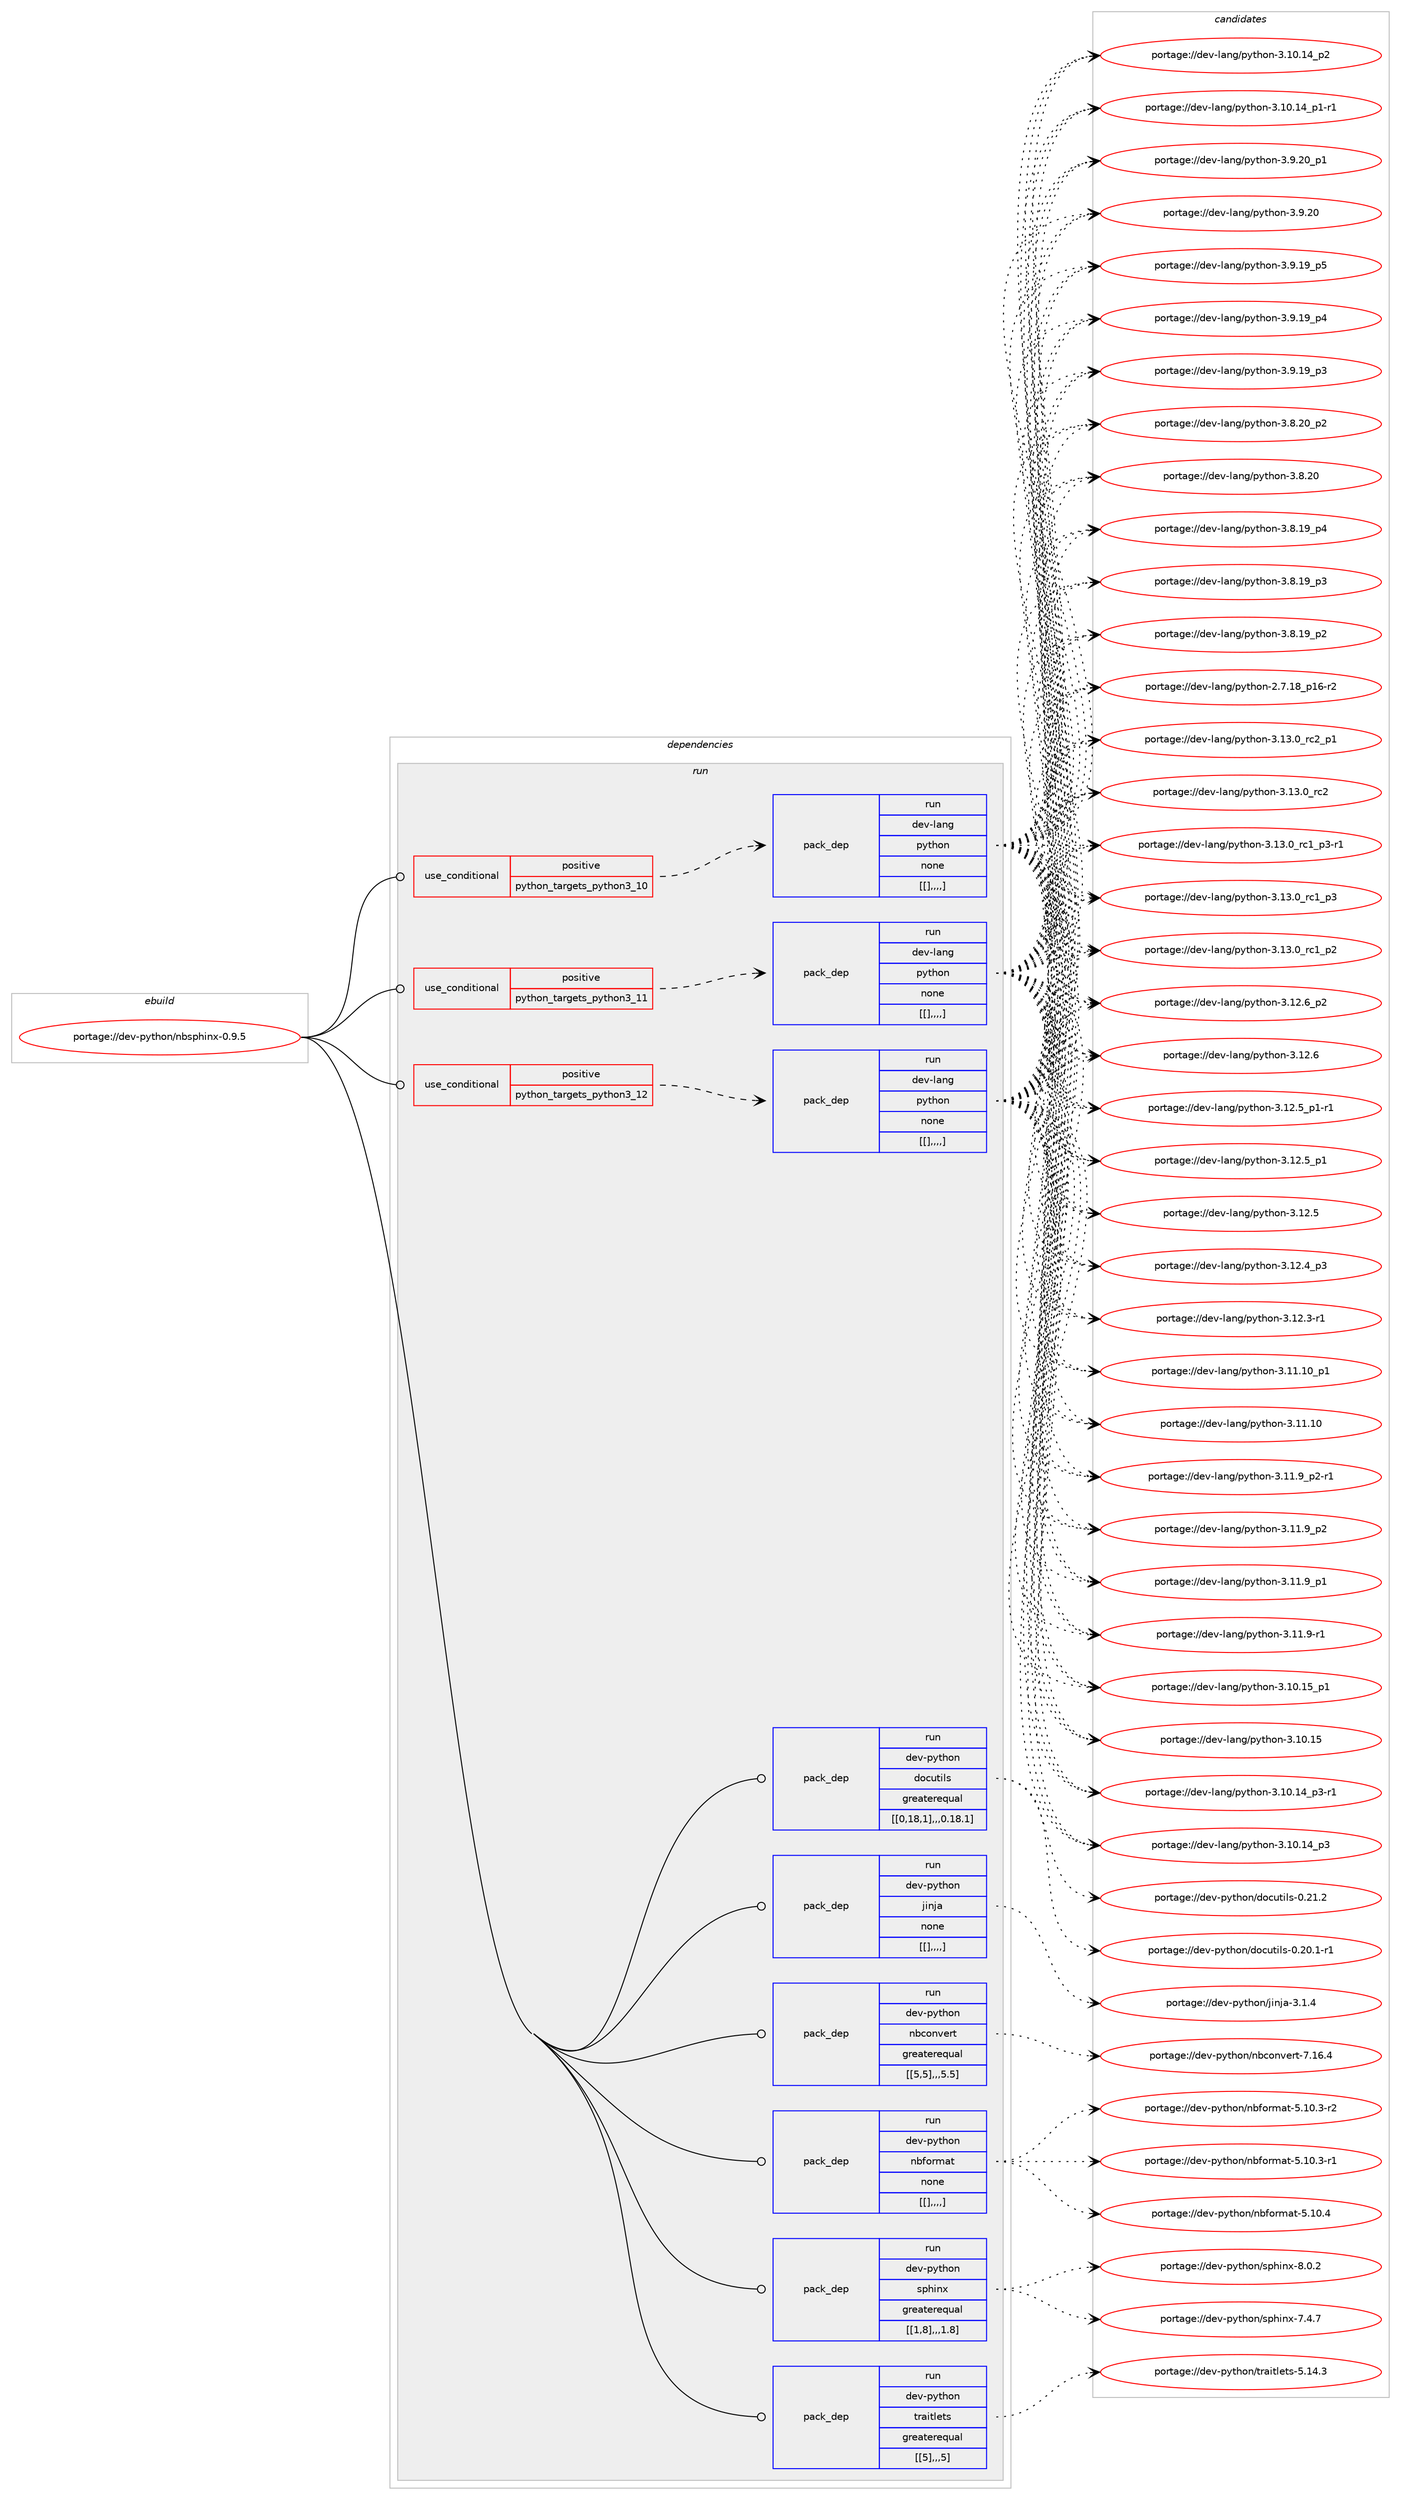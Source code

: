 digraph prolog {

# *************
# Graph options
# *************

newrank=true;
concentrate=true;
compound=true;
graph [rankdir=LR,fontname=Helvetica,fontsize=10,ranksep=1.5];#, ranksep=2.5, nodesep=0.2];
edge  [arrowhead=vee];
node  [fontname=Helvetica,fontsize=10];

# **********
# The ebuild
# **********

subgraph cluster_leftcol {
color=gray;
label=<<i>ebuild</i>>;
id [label="portage://dev-python/nbsphinx-0.9.5", color=red, width=4, href="../dev-python/nbsphinx-0.9.5.svg"];
}

# ****************
# The dependencies
# ****************

subgraph cluster_midcol {
color=gray;
label=<<i>dependencies</i>>;
subgraph cluster_compile {
fillcolor="#eeeeee";
style=filled;
label=<<i>compile</i>>;
}
subgraph cluster_compileandrun {
fillcolor="#eeeeee";
style=filled;
label=<<i>compile and run</i>>;
}
subgraph cluster_run {
fillcolor="#eeeeee";
style=filled;
label=<<i>run</i>>;
subgraph cond36446 {
dependency154390 [label=<<TABLE BORDER="0" CELLBORDER="1" CELLSPACING="0" CELLPADDING="4"><TR><TD ROWSPAN="3" CELLPADDING="10">use_conditional</TD></TR><TR><TD>positive</TD></TR><TR><TD>python_targets_python3_10</TD></TR></TABLE>>, shape=none, color=red];
subgraph pack116730 {
dependency154391 [label=<<TABLE BORDER="0" CELLBORDER="1" CELLSPACING="0" CELLPADDING="4" WIDTH="220"><TR><TD ROWSPAN="6" CELLPADDING="30">pack_dep</TD></TR><TR><TD WIDTH="110">run</TD></TR><TR><TD>dev-lang</TD></TR><TR><TD>python</TD></TR><TR><TD>none</TD></TR><TR><TD>[[],,,,]</TD></TR></TABLE>>, shape=none, color=blue];
}
dependency154390:e -> dependency154391:w [weight=20,style="dashed",arrowhead="vee"];
}
id:e -> dependency154390:w [weight=20,style="solid",arrowhead="odot"];
subgraph cond36447 {
dependency154392 [label=<<TABLE BORDER="0" CELLBORDER="1" CELLSPACING="0" CELLPADDING="4"><TR><TD ROWSPAN="3" CELLPADDING="10">use_conditional</TD></TR><TR><TD>positive</TD></TR><TR><TD>python_targets_python3_11</TD></TR></TABLE>>, shape=none, color=red];
subgraph pack116731 {
dependency154393 [label=<<TABLE BORDER="0" CELLBORDER="1" CELLSPACING="0" CELLPADDING="4" WIDTH="220"><TR><TD ROWSPAN="6" CELLPADDING="30">pack_dep</TD></TR><TR><TD WIDTH="110">run</TD></TR><TR><TD>dev-lang</TD></TR><TR><TD>python</TD></TR><TR><TD>none</TD></TR><TR><TD>[[],,,,]</TD></TR></TABLE>>, shape=none, color=blue];
}
dependency154392:e -> dependency154393:w [weight=20,style="dashed",arrowhead="vee"];
}
id:e -> dependency154392:w [weight=20,style="solid",arrowhead="odot"];
subgraph cond36448 {
dependency154394 [label=<<TABLE BORDER="0" CELLBORDER="1" CELLSPACING="0" CELLPADDING="4"><TR><TD ROWSPAN="3" CELLPADDING="10">use_conditional</TD></TR><TR><TD>positive</TD></TR><TR><TD>python_targets_python3_12</TD></TR></TABLE>>, shape=none, color=red];
subgraph pack116732 {
dependency154395 [label=<<TABLE BORDER="0" CELLBORDER="1" CELLSPACING="0" CELLPADDING="4" WIDTH="220"><TR><TD ROWSPAN="6" CELLPADDING="30">pack_dep</TD></TR><TR><TD WIDTH="110">run</TD></TR><TR><TD>dev-lang</TD></TR><TR><TD>python</TD></TR><TR><TD>none</TD></TR><TR><TD>[[],,,,]</TD></TR></TABLE>>, shape=none, color=blue];
}
dependency154394:e -> dependency154395:w [weight=20,style="dashed",arrowhead="vee"];
}
id:e -> dependency154394:w [weight=20,style="solid",arrowhead="odot"];
subgraph pack116733 {
dependency154396 [label=<<TABLE BORDER="0" CELLBORDER="1" CELLSPACING="0" CELLPADDING="4" WIDTH="220"><TR><TD ROWSPAN="6" CELLPADDING="30">pack_dep</TD></TR><TR><TD WIDTH="110">run</TD></TR><TR><TD>dev-python</TD></TR><TR><TD>docutils</TD></TR><TR><TD>greaterequal</TD></TR><TR><TD>[[0,18,1],,,0.18.1]</TD></TR></TABLE>>, shape=none, color=blue];
}
id:e -> dependency154396:w [weight=20,style="solid",arrowhead="odot"];
subgraph pack116734 {
dependency154397 [label=<<TABLE BORDER="0" CELLBORDER="1" CELLSPACING="0" CELLPADDING="4" WIDTH="220"><TR><TD ROWSPAN="6" CELLPADDING="30">pack_dep</TD></TR><TR><TD WIDTH="110">run</TD></TR><TR><TD>dev-python</TD></TR><TR><TD>jinja</TD></TR><TR><TD>none</TD></TR><TR><TD>[[],,,,]</TD></TR></TABLE>>, shape=none, color=blue];
}
id:e -> dependency154397:w [weight=20,style="solid",arrowhead="odot"];
subgraph pack116735 {
dependency154398 [label=<<TABLE BORDER="0" CELLBORDER="1" CELLSPACING="0" CELLPADDING="4" WIDTH="220"><TR><TD ROWSPAN="6" CELLPADDING="30">pack_dep</TD></TR><TR><TD WIDTH="110">run</TD></TR><TR><TD>dev-python</TD></TR><TR><TD>nbconvert</TD></TR><TR><TD>greaterequal</TD></TR><TR><TD>[[5,5],,,5.5]</TD></TR></TABLE>>, shape=none, color=blue];
}
id:e -> dependency154398:w [weight=20,style="solid",arrowhead="odot"];
subgraph pack116736 {
dependency154399 [label=<<TABLE BORDER="0" CELLBORDER="1" CELLSPACING="0" CELLPADDING="4" WIDTH="220"><TR><TD ROWSPAN="6" CELLPADDING="30">pack_dep</TD></TR><TR><TD WIDTH="110">run</TD></TR><TR><TD>dev-python</TD></TR><TR><TD>nbformat</TD></TR><TR><TD>none</TD></TR><TR><TD>[[],,,,]</TD></TR></TABLE>>, shape=none, color=blue];
}
id:e -> dependency154399:w [weight=20,style="solid",arrowhead="odot"];
subgraph pack116737 {
dependency154400 [label=<<TABLE BORDER="0" CELLBORDER="1" CELLSPACING="0" CELLPADDING="4" WIDTH="220"><TR><TD ROWSPAN="6" CELLPADDING="30">pack_dep</TD></TR><TR><TD WIDTH="110">run</TD></TR><TR><TD>dev-python</TD></TR><TR><TD>sphinx</TD></TR><TR><TD>greaterequal</TD></TR><TR><TD>[[1,8],,,1.8]</TD></TR></TABLE>>, shape=none, color=blue];
}
id:e -> dependency154400:w [weight=20,style="solid",arrowhead="odot"];
subgraph pack116738 {
dependency154401 [label=<<TABLE BORDER="0" CELLBORDER="1" CELLSPACING="0" CELLPADDING="4" WIDTH="220"><TR><TD ROWSPAN="6" CELLPADDING="30">pack_dep</TD></TR><TR><TD WIDTH="110">run</TD></TR><TR><TD>dev-python</TD></TR><TR><TD>traitlets</TD></TR><TR><TD>greaterequal</TD></TR><TR><TD>[[5],,,5]</TD></TR></TABLE>>, shape=none, color=blue];
}
id:e -> dependency154401:w [weight=20,style="solid",arrowhead="odot"];
}
}

# **************
# The candidates
# **************

subgraph cluster_choices {
rank=same;
color=gray;
label=<<i>candidates</i>>;

subgraph choice116730 {
color=black;
nodesep=1;
choice100101118451089711010347112121116104111110455146495146489511499509511249 [label="portage://dev-lang/python-3.13.0_rc2_p1", color=red, width=4,href="../dev-lang/python-3.13.0_rc2_p1.svg"];
choice10010111845108971101034711212111610411111045514649514648951149950 [label="portage://dev-lang/python-3.13.0_rc2", color=red, width=4,href="../dev-lang/python-3.13.0_rc2.svg"];
choice1001011184510897110103471121211161041111104551464951464895114994995112514511449 [label="portage://dev-lang/python-3.13.0_rc1_p3-r1", color=red, width=4,href="../dev-lang/python-3.13.0_rc1_p3-r1.svg"];
choice100101118451089711010347112121116104111110455146495146489511499499511251 [label="portage://dev-lang/python-3.13.0_rc1_p3", color=red, width=4,href="../dev-lang/python-3.13.0_rc1_p3.svg"];
choice100101118451089711010347112121116104111110455146495146489511499499511250 [label="portage://dev-lang/python-3.13.0_rc1_p2", color=red, width=4,href="../dev-lang/python-3.13.0_rc1_p2.svg"];
choice100101118451089711010347112121116104111110455146495046549511250 [label="portage://dev-lang/python-3.12.6_p2", color=red, width=4,href="../dev-lang/python-3.12.6_p2.svg"];
choice10010111845108971101034711212111610411111045514649504654 [label="portage://dev-lang/python-3.12.6", color=red, width=4,href="../dev-lang/python-3.12.6.svg"];
choice1001011184510897110103471121211161041111104551464950465395112494511449 [label="portage://dev-lang/python-3.12.5_p1-r1", color=red, width=4,href="../dev-lang/python-3.12.5_p1-r1.svg"];
choice100101118451089711010347112121116104111110455146495046539511249 [label="portage://dev-lang/python-3.12.5_p1", color=red, width=4,href="../dev-lang/python-3.12.5_p1.svg"];
choice10010111845108971101034711212111610411111045514649504653 [label="portage://dev-lang/python-3.12.5", color=red, width=4,href="../dev-lang/python-3.12.5.svg"];
choice100101118451089711010347112121116104111110455146495046529511251 [label="portage://dev-lang/python-3.12.4_p3", color=red, width=4,href="../dev-lang/python-3.12.4_p3.svg"];
choice100101118451089711010347112121116104111110455146495046514511449 [label="portage://dev-lang/python-3.12.3-r1", color=red, width=4,href="../dev-lang/python-3.12.3-r1.svg"];
choice10010111845108971101034711212111610411111045514649494649489511249 [label="portage://dev-lang/python-3.11.10_p1", color=red, width=4,href="../dev-lang/python-3.11.10_p1.svg"];
choice1001011184510897110103471121211161041111104551464949464948 [label="portage://dev-lang/python-3.11.10", color=red, width=4,href="../dev-lang/python-3.11.10.svg"];
choice1001011184510897110103471121211161041111104551464949465795112504511449 [label="portage://dev-lang/python-3.11.9_p2-r1", color=red, width=4,href="../dev-lang/python-3.11.9_p2-r1.svg"];
choice100101118451089711010347112121116104111110455146494946579511250 [label="portage://dev-lang/python-3.11.9_p2", color=red, width=4,href="../dev-lang/python-3.11.9_p2.svg"];
choice100101118451089711010347112121116104111110455146494946579511249 [label="portage://dev-lang/python-3.11.9_p1", color=red, width=4,href="../dev-lang/python-3.11.9_p1.svg"];
choice100101118451089711010347112121116104111110455146494946574511449 [label="portage://dev-lang/python-3.11.9-r1", color=red, width=4,href="../dev-lang/python-3.11.9-r1.svg"];
choice10010111845108971101034711212111610411111045514649484649539511249 [label="portage://dev-lang/python-3.10.15_p1", color=red, width=4,href="../dev-lang/python-3.10.15_p1.svg"];
choice1001011184510897110103471121211161041111104551464948464953 [label="portage://dev-lang/python-3.10.15", color=red, width=4,href="../dev-lang/python-3.10.15.svg"];
choice100101118451089711010347112121116104111110455146494846495295112514511449 [label="portage://dev-lang/python-3.10.14_p3-r1", color=red, width=4,href="../dev-lang/python-3.10.14_p3-r1.svg"];
choice10010111845108971101034711212111610411111045514649484649529511251 [label="portage://dev-lang/python-3.10.14_p3", color=red, width=4,href="../dev-lang/python-3.10.14_p3.svg"];
choice10010111845108971101034711212111610411111045514649484649529511250 [label="portage://dev-lang/python-3.10.14_p2", color=red, width=4,href="../dev-lang/python-3.10.14_p2.svg"];
choice100101118451089711010347112121116104111110455146494846495295112494511449 [label="portage://dev-lang/python-3.10.14_p1-r1", color=red, width=4,href="../dev-lang/python-3.10.14_p1-r1.svg"];
choice100101118451089711010347112121116104111110455146574650489511249 [label="portage://dev-lang/python-3.9.20_p1", color=red, width=4,href="../dev-lang/python-3.9.20_p1.svg"];
choice10010111845108971101034711212111610411111045514657465048 [label="portage://dev-lang/python-3.9.20", color=red, width=4,href="../dev-lang/python-3.9.20.svg"];
choice100101118451089711010347112121116104111110455146574649579511253 [label="portage://dev-lang/python-3.9.19_p5", color=red, width=4,href="../dev-lang/python-3.9.19_p5.svg"];
choice100101118451089711010347112121116104111110455146574649579511252 [label="portage://dev-lang/python-3.9.19_p4", color=red, width=4,href="../dev-lang/python-3.9.19_p4.svg"];
choice100101118451089711010347112121116104111110455146574649579511251 [label="portage://dev-lang/python-3.9.19_p3", color=red, width=4,href="../dev-lang/python-3.9.19_p3.svg"];
choice100101118451089711010347112121116104111110455146564650489511250 [label="portage://dev-lang/python-3.8.20_p2", color=red, width=4,href="../dev-lang/python-3.8.20_p2.svg"];
choice10010111845108971101034711212111610411111045514656465048 [label="portage://dev-lang/python-3.8.20", color=red, width=4,href="../dev-lang/python-3.8.20.svg"];
choice100101118451089711010347112121116104111110455146564649579511252 [label="portage://dev-lang/python-3.8.19_p4", color=red, width=4,href="../dev-lang/python-3.8.19_p4.svg"];
choice100101118451089711010347112121116104111110455146564649579511251 [label="portage://dev-lang/python-3.8.19_p3", color=red, width=4,href="../dev-lang/python-3.8.19_p3.svg"];
choice100101118451089711010347112121116104111110455146564649579511250 [label="portage://dev-lang/python-3.8.19_p2", color=red, width=4,href="../dev-lang/python-3.8.19_p2.svg"];
choice100101118451089711010347112121116104111110455046554649569511249544511450 [label="portage://dev-lang/python-2.7.18_p16-r2", color=red, width=4,href="../dev-lang/python-2.7.18_p16-r2.svg"];
dependency154391:e -> choice100101118451089711010347112121116104111110455146495146489511499509511249:w [style=dotted,weight="100"];
dependency154391:e -> choice10010111845108971101034711212111610411111045514649514648951149950:w [style=dotted,weight="100"];
dependency154391:e -> choice1001011184510897110103471121211161041111104551464951464895114994995112514511449:w [style=dotted,weight="100"];
dependency154391:e -> choice100101118451089711010347112121116104111110455146495146489511499499511251:w [style=dotted,weight="100"];
dependency154391:e -> choice100101118451089711010347112121116104111110455146495146489511499499511250:w [style=dotted,weight="100"];
dependency154391:e -> choice100101118451089711010347112121116104111110455146495046549511250:w [style=dotted,weight="100"];
dependency154391:e -> choice10010111845108971101034711212111610411111045514649504654:w [style=dotted,weight="100"];
dependency154391:e -> choice1001011184510897110103471121211161041111104551464950465395112494511449:w [style=dotted,weight="100"];
dependency154391:e -> choice100101118451089711010347112121116104111110455146495046539511249:w [style=dotted,weight="100"];
dependency154391:e -> choice10010111845108971101034711212111610411111045514649504653:w [style=dotted,weight="100"];
dependency154391:e -> choice100101118451089711010347112121116104111110455146495046529511251:w [style=dotted,weight="100"];
dependency154391:e -> choice100101118451089711010347112121116104111110455146495046514511449:w [style=dotted,weight="100"];
dependency154391:e -> choice10010111845108971101034711212111610411111045514649494649489511249:w [style=dotted,weight="100"];
dependency154391:e -> choice1001011184510897110103471121211161041111104551464949464948:w [style=dotted,weight="100"];
dependency154391:e -> choice1001011184510897110103471121211161041111104551464949465795112504511449:w [style=dotted,weight="100"];
dependency154391:e -> choice100101118451089711010347112121116104111110455146494946579511250:w [style=dotted,weight="100"];
dependency154391:e -> choice100101118451089711010347112121116104111110455146494946579511249:w [style=dotted,weight="100"];
dependency154391:e -> choice100101118451089711010347112121116104111110455146494946574511449:w [style=dotted,weight="100"];
dependency154391:e -> choice10010111845108971101034711212111610411111045514649484649539511249:w [style=dotted,weight="100"];
dependency154391:e -> choice1001011184510897110103471121211161041111104551464948464953:w [style=dotted,weight="100"];
dependency154391:e -> choice100101118451089711010347112121116104111110455146494846495295112514511449:w [style=dotted,weight="100"];
dependency154391:e -> choice10010111845108971101034711212111610411111045514649484649529511251:w [style=dotted,weight="100"];
dependency154391:e -> choice10010111845108971101034711212111610411111045514649484649529511250:w [style=dotted,weight="100"];
dependency154391:e -> choice100101118451089711010347112121116104111110455146494846495295112494511449:w [style=dotted,weight="100"];
dependency154391:e -> choice100101118451089711010347112121116104111110455146574650489511249:w [style=dotted,weight="100"];
dependency154391:e -> choice10010111845108971101034711212111610411111045514657465048:w [style=dotted,weight="100"];
dependency154391:e -> choice100101118451089711010347112121116104111110455146574649579511253:w [style=dotted,weight="100"];
dependency154391:e -> choice100101118451089711010347112121116104111110455146574649579511252:w [style=dotted,weight="100"];
dependency154391:e -> choice100101118451089711010347112121116104111110455146574649579511251:w [style=dotted,weight="100"];
dependency154391:e -> choice100101118451089711010347112121116104111110455146564650489511250:w [style=dotted,weight="100"];
dependency154391:e -> choice10010111845108971101034711212111610411111045514656465048:w [style=dotted,weight="100"];
dependency154391:e -> choice100101118451089711010347112121116104111110455146564649579511252:w [style=dotted,weight="100"];
dependency154391:e -> choice100101118451089711010347112121116104111110455146564649579511251:w [style=dotted,weight="100"];
dependency154391:e -> choice100101118451089711010347112121116104111110455146564649579511250:w [style=dotted,weight="100"];
dependency154391:e -> choice100101118451089711010347112121116104111110455046554649569511249544511450:w [style=dotted,weight="100"];
}
subgraph choice116731 {
color=black;
nodesep=1;
choice100101118451089711010347112121116104111110455146495146489511499509511249 [label="portage://dev-lang/python-3.13.0_rc2_p1", color=red, width=4,href="../dev-lang/python-3.13.0_rc2_p1.svg"];
choice10010111845108971101034711212111610411111045514649514648951149950 [label="portage://dev-lang/python-3.13.0_rc2", color=red, width=4,href="../dev-lang/python-3.13.0_rc2.svg"];
choice1001011184510897110103471121211161041111104551464951464895114994995112514511449 [label="portage://dev-lang/python-3.13.0_rc1_p3-r1", color=red, width=4,href="../dev-lang/python-3.13.0_rc1_p3-r1.svg"];
choice100101118451089711010347112121116104111110455146495146489511499499511251 [label="portage://dev-lang/python-3.13.0_rc1_p3", color=red, width=4,href="../dev-lang/python-3.13.0_rc1_p3.svg"];
choice100101118451089711010347112121116104111110455146495146489511499499511250 [label="portage://dev-lang/python-3.13.0_rc1_p2", color=red, width=4,href="../dev-lang/python-3.13.0_rc1_p2.svg"];
choice100101118451089711010347112121116104111110455146495046549511250 [label="portage://dev-lang/python-3.12.6_p2", color=red, width=4,href="../dev-lang/python-3.12.6_p2.svg"];
choice10010111845108971101034711212111610411111045514649504654 [label="portage://dev-lang/python-3.12.6", color=red, width=4,href="../dev-lang/python-3.12.6.svg"];
choice1001011184510897110103471121211161041111104551464950465395112494511449 [label="portage://dev-lang/python-3.12.5_p1-r1", color=red, width=4,href="../dev-lang/python-3.12.5_p1-r1.svg"];
choice100101118451089711010347112121116104111110455146495046539511249 [label="portage://dev-lang/python-3.12.5_p1", color=red, width=4,href="../dev-lang/python-3.12.5_p1.svg"];
choice10010111845108971101034711212111610411111045514649504653 [label="portage://dev-lang/python-3.12.5", color=red, width=4,href="../dev-lang/python-3.12.5.svg"];
choice100101118451089711010347112121116104111110455146495046529511251 [label="portage://dev-lang/python-3.12.4_p3", color=red, width=4,href="../dev-lang/python-3.12.4_p3.svg"];
choice100101118451089711010347112121116104111110455146495046514511449 [label="portage://dev-lang/python-3.12.3-r1", color=red, width=4,href="../dev-lang/python-3.12.3-r1.svg"];
choice10010111845108971101034711212111610411111045514649494649489511249 [label="portage://dev-lang/python-3.11.10_p1", color=red, width=4,href="../dev-lang/python-3.11.10_p1.svg"];
choice1001011184510897110103471121211161041111104551464949464948 [label="portage://dev-lang/python-3.11.10", color=red, width=4,href="../dev-lang/python-3.11.10.svg"];
choice1001011184510897110103471121211161041111104551464949465795112504511449 [label="portage://dev-lang/python-3.11.9_p2-r1", color=red, width=4,href="../dev-lang/python-3.11.9_p2-r1.svg"];
choice100101118451089711010347112121116104111110455146494946579511250 [label="portage://dev-lang/python-3.11.9_p2", color=red, width=4,href="../dev-lang/python-3.11.9_p2.svg"];
choice100101118451089711010347112121116104111110455146494946579511249 [label="portage://dev-lang/python-3.11.9_p1", color=red, width=4,href="../dev-lang/python-3.11.9_p1.svg"];
choice100101118451089711010347112121116104111110455146494946574511449 [label="portage://dev-lang/python-3.11.9-r1", color=red, width=4,href="../dev-lang/python-3.11.9-r1.svg"];
choice10010111845108971101034711212111610411111045514649484649539511249 [label="portage://dev-lang/python-3.10.15_p1", color=red, width=4,href="../dev-lang/python-3.10.15_p1.svg"];
choice1001011184510897110103471121211161041111104551464948464953 [label="portage://dev-lang/python-3.10.15", color=red, width=4,href="../dev-lang/python-3.10.15.svg"];
choice100101118451089711010347112121116104111110455146494846495295112514511449 [label="portage://dev-lang/python-3.10.14_p3-r1", color=red, width=4,href="../dev-lang/python-3.10.14_p3-r1.svg"];
choice10010111845108971101034711212111610411111045514649484649529511251 [label="portage://dev-lang/python-3.10.14_p3", color=red, width=4,href="../dev-lang/python-3.10.14_p3.svg"];
choice10010111845108971101034711212111610411111045514649484649529511250 [label="portage://dev-lang/python-3.10.14_p2", color=red, width=4,href="../dev-lang/python-3.10.14_p2.svg"];
choice100101118451089711010347112121116104111110455146494846495295112494511449 [label="portage://dev-lang/python-3.10.14_p1-r1", color=red, width=4,href="../dev-lang/python-3.10.14_p1-r1.svg"];
choice100101118451089711010347112121116104111110455146574650489511249 [label="portage://dev-lang/python-3.9.20_p1", color=red, width=4,href="../dev-lang/python-3.9.20_p1.svg"];
choice10010111845108971101034711212111610411111045514657465048 [label="portage://dev-lang/python-3.9.20", color=red, width=4,href="../dev-lang/python-3.9.20.svg"];
choice100101118451089711010347112121116104111110455146574649579511253 [label="portage://dev-lang/python-3.9.19_p5", color=red, width=4,href="../dev-lang/python-3.9.19_p5.svg"];
choice100101118451089711010347112121116104111110455146574649579511252 [label="portage://dev-lang/python-3.9.19_p4", color=red, width=4,href="../dev-lang/python-3.9.19_p4.svg"];
choice100101118451089711010347112121116104111110455146574649579511251 [label="portage://dev-lang/python-3.9.19_p3", color=red, width=4,href="../dev-lang/python-3.9.19_p3.svg"];
choice100101118451089711010347112121116104111110455146564650489511250 [label="portage://dev-lang/python-3.8.20_p2", color=red, width=4,href="../dev-lang/python-3.8.20_p2.svg"];
choice10010111845108971101034711212111610411111045514656465048 [label="portage://dev-lang/python-3.8.20", color=red, width=4,href="../dev-lang/python-3.8.20.svg"];
choice100101118451089711010347112121116104111110455146564649579511252 [label="portage://dev-lang/python-3.8.19_p4", color=red, width=4,href="../dev-lang/python-3.8.19_p4.svg"];
choice100101118451089711010347112121116104111110455146564649579511251 [label="portage://dev-lang/python-3.8.19_p3", color=red, width=4,href="../dev-lang/python-3.8.19_p3.svg"];
choice100101118451089711010347112121116104111110455146564649579511250 [label="portage://dev-lang/python-3.8.19_p2", color=red, width=4,href="../dev-lang/python-3.8.19_p2.svg"];
choice100101118451089711010347112121116104111110455046554649569511249544511450 [label="portage://dev-lang/python-2.7.18_p16-r2", color=red, width=4,href="../dev-lang/python-2.7.18_p16-r2.svg"];
dependency154393:e -> choice100101118451089711010347112121116104111110455146495146489511499509511249:w [style=dotted,weight="100"];
dependency154393:e -> choice10010111845108971101034711212111610411111045514649514648951149950:w [style=dotted,weight="100"];
dependency154393:e -> choice1001011184510897110103471121211161041111104551464951464895114994995112514511449:w [style=dotted,weight="100"];
dependency154393:e -> choice100101118451089711010347112121116104111110455146495146489511499499511251:w [style=dotted,weight="100"];
dependency154393:e -> choice100101118451089711010347112121116104111110455146495146489511499499511250:w [style=dotted,weight="100"];
dependency154393:e -> choice100101118451089711010347112121116104111110455146495046549511250:w [style=dotted,weight="100"];
dependency154393:e -> choice10010111845108971101034711212111610411111045514649504654:w [style=dotted,weight="100"];
dependency154393:e -> choice1001011184510897110103471121211161041111104551464950465395112494511449:w [style=dotted,weight="100"];
dependency154393:e -> choice100101118451089711010347112121116104111110455146495046539511249:w [style=dotted,weight="100"];
dependency154393:e -> choice10010111845108971101034711212111610411111045514649504653:w [style=dotted,weight="100"];
dependency154393:e -> choice100101118451089711010347112121116104111110455146495046529511251:w [style=dotted,weight="100"];
dependency154393:e -> choice100101118451089711010347112121116104111110455146495046514511449:w [style=dotted,weight="100"];
dependency154393:e -> choice10010111845108971101034711212111610411111045514649494649489511249:w [style=dotted,weight="100"];
dependency154393:e -> choice1001011184510897110103471121211161041111104551464949464948:w [style=dotted,weight="100"];
dependency154393:e -> choice1001011184510897110103471121211161041111104551464949465795112504511449:w [style=dotted,weight="100"];
dependency154393:e -> choice100101118451089711010347112121116104111110455146494946579511250:w [style=dotted,weight="100"];
dependency154393:e -> choice100101118451089711010347112121116104111110455146494946579511249:w [style=dotted,weight="100"];
dependency154393:e -> choice100101118451089711010347112121116104111110455146494946574511449:w [style=dotted,weight="100"];
dependency154393:e -> choice10010111845108971101034711212111610411111045514649484649539511249:w [style=dotted,weight="100"];
dependency154393:e -> choice1001011184510897110103471121211161041111104551464948464953:w [style=dotted,weight="100"];
dependency154393:e -> choice100101118451089711010347112121116104111110455146494846495295112514511449:w [style=dotted,weight="100"];
dependency154393:e -> choice10010111845108971101034711212111610411111045514649484649529511251:w [style=dotted,weight="100"];
dependency154393:e -> choice10010111845108971101034711212111610411111045514649484649529511250:w [style=dotted,weight="100"];
dependency154393:e -> choice100101118451089711010347112121116104111110455146494846495295112494511449:w [style=dotted,weight="100"];
dependency154393:e -> choice100101118451089711010347112121116104111110455146574650489511249:w [style=dotted,weight="100"];
dependency154393:e -> choice10010111845108971101034711212111610411111045514657465048:w [style=dotted,weight="100"];
dependency154393:e -> choice100101118451089711010347112121116104111110455146574649579511253:w [style=dotted,weight="100"];
dependency154393:e -> choice100101118451089711010347112121116104111110455146574649579511252:w [style=dotted,weight="100"];
dependency154393:e -> choice100101118451089711010347112121116104111110455146574649579511251:w [style=dotted,weight="100"];
dependency154393:e -> choice100101118451089711010347112121116104111110455146564650489511250:w [style=dotted,weight="100"];
dependency154393:e -> choice10010111845108971101034711212111610411111045514656465048:w [style=dotted,weight="100"];
dependency154393:e -> choice100101118451089711010347112121116104111110455146564649579511252:w [style=dotted,weight="100"];
dependency154393:e -> choice100101118451089711010347112121116104111110455146564649579511251:w [style=dotted,weight="100"];
dependency154393:e -> choice100101118451089711010347112121116104111110455146564649579511250:w [style=dotted,weight="100"];
dependency154393:e -> choice100101118451089711010347112121116104111110455046554649569511249544511450:w [style=dotted,weight="100"];
}
subgraph choice116732 {
color=black;
nodesep=1;
choice100101118451089711010347112121116104111110455146495146489511499509511249 [label="portage://dev-lang/python-3.13.0_rc2_p1", color=red, width=4,href="../dev-lang/python-3.13.0_rc2_p1.svg"];
choice10010111845108971101034711212111610411111045514649514648951149950 [label="portage://dev-lang/python-3.13.0_rc2", color=red, width=4,href="../dev-lang/python-3.13.0_rc2.svg"];
choice1001011184510897110103471121211161041111104551464951464895114994995112514511449 [label="portage://dev-lang/python-3.13.0_rc1_p3-r1", color=red, width=4,href="../dev-lang/python-3.13.0_rc1_p3-r1.svg"];
choice100101118451089711010347112121116104111110455146495146489511499499511251 [label="portage://dev-lang/python-3.13.0_rc1_p3", color=red, width=4,href="../dev-lang/python-3.13.0_rc1_p3.svg"];
choice100101118451089711010347112121116104111110455146495146489511499499511250 [label="portage://dev-lang/python-3.13.0_rc1_p2", color=red, width=4,href="../dev-lang/python-3.13.0_rc1_p2.svg"];
choice100101118451089711010347112121116104111110455146495046549511250 [label="portage://dev-lang/python-3.12.6_p2", color=red, width=4,href="../dev-lang/python-3.12.6_p2.svg"];
choice10010111845108971101034711212111610411111045514649504654 [label="portage://dev-lang/python-3.12.6", color=red, width=4,href="../dev-lang/python-3.12.6.svg"];
choice1001011184510897110103471121211161041111104551464950465395112494511449 [label="portage://dev-lang/python-3.12.5_p1-r1", color=red, width=4,href="../dev-lang/python-3.12.5_p1-r1.svg"];
choice100101118451089711010347112121116104111110455146495046539511249 [label="portage://dev-lang/python-3.12.5_p1", color=red, width=4,href="../dev-lang/python-3.12.5_p1.svg"];
choice10010111845108971101034711212111610411111045514649504653 [label="portage://dev-lang/python-3.12.5", color=red, width=4,href="../dev-lang/python-3.12.5.svg"];
choice100101118451089711010347112121116104111110455146495046529511251 [label="portage://dev-lang/python-3.12.4_p3", color=red, width=4,href="../dev-lang/python-3.12.4_p3.svg"];
choice100101118451089711010347112121116104111110455146495046514511449 [label="portage://dev-lang/python-3.12.3-r1", color=red, width=4,href="../dev-lang/python-3.12.3-r1.svg"];
choice10010111845108971101034711212111610411111045514649494649489511249 [label="portage://dev-lang/python-3.11.10_p1", color=red, width=4,href="../dev-lang/python-3.11.10_p1.svg"];
choice1001011184510897110103471121211161041111104551464949464948 [label="portage://dev-lang/python-3.11.10", color=red, width=4,href="../dev-lang/python-3.11.10.svg"];
choice1001011184510897110103471121211161041111104551464949465795112504511449 [label="portage://dev-lang/python-3.11.9_p2-r1", color=red, width=4,href="../dev-lang/python-3.11.9_p2-r1.svg"];
choice100101118451089711010347112121116104111110455146494946579511250 [label="portage://dev-lang/python-3.11.9_p2", color=red, width=4,href="../dev-lang/python-3.11.9_p2.svg"];
choice100101118451089711010347112121116104111110455146494946579511249 [label="portage://dev-lang/python-3.11.9_p1", color=red, width=4,href="../dev-lang/python-3.11.9_p1.svg"];
choice100101118451089711010347112121116104111110455146494946574511449 [label="portage://dev-lang/python-3.11.9-r1", color=red, width=4,href="../dev-lang/python-3.11.9-r1.svg"];
choice10010111845108971101034711212111610411111045514649484649539511249 [label="portage://dev-lang/python-3.10.15_p1", color=red, width=4,href="../dev-lang/python-3.10.15_p1.svg"];
choice1001011184510897110103471121211161041111104551464948464953 [label="portage://dev-lang/python-3.10.15", color=red, width=4,href="../dev-lang/python-3.10.15.svg"];
choice100101118451089711010347112121116104111110455146494846495295112514511449 [label="portage://dev-lang/python-3.10.14_p3-r1", color=red, width=4,href="../dev-lang/python-3.10.14_p3-r1.svg"];
choice10010111845108971101034711212111610411111045514649484649529511251 [label="portage://dev-lang/python-3.10.14_p3", color=red, width=4,href="../dev-lang/python-3.10.14_p3.svg"];
choice10010111845108971101034711212111610411111045514649484649529511250 [label="portage://dev-lang/python-3.10.14_p2", color=red, width=4,href="../dev-lang/python-3.10.14_p2.svg"];
choice100101118451089711010347112121116104111110455146494846495295112494511449 [label="portage://dev-lang/python-3.10.14_p1-r1", color=red, width=4,href="../dev-lang/python-3.10.14_p1-r1.svg"];
choice100101118451089711010347112121116104111110455146574650489511249 [label="portage://dev-lang/python-3.9.20_p1", color=red, width=4,href="../dev-lang/python-3.9.20_p1.svg"];
choice10010111845108971101034711212111610411111045514657465048 [label="portage://dev-lang/python-3.9.20", color=red, width=4,href="../dev-lang/python-3.9.20.svg"];
choice100101118451089711010347112121116104111110455146574649579511253 [label="portage://dev-lang/python-3.9.19_p5", color=red, width=4,href="../dev-lang/python-3.9.19_p5.svg"];
choice100101118451089711010347112121116104111110455146574649579511252 [label="portage://dev-lang/python-3.9.19_p4", color=red, width=4,href="../dev-lang/python-3.9.19_p4.svg"];
choice100101118451089711010347112121116104111110455146574649579511251 [label="portage://dev-lang/python-3.9.19_p3", color=red, width=4,href="../dev-lang/python-3.9.19_p3.svg"];
choice100101118451089711010347112121116104111110455146564650489511250 [label="portage://dev-lang/python-3.8.20_p2", color=red, width=4,href="../dev-lang/python-3.8.20_p2.svg"];
choice10010111845108971101034711212111610411111045514656465048 [label="portage://dev-lang/python-3.8.20", color=red, width=4,href="../dev-lang/python-3.8.20.svg"];
choice100101118451089711010347112121116104111110455146564649579511252 [label="portage://dev-lang/python-3.8.19_p4", color=red, width=4,href="../dev-lang/python-3.8.19_p4.svg"];
choice100101118451089711010347112121116104111110455146564649579511251 [label="portage://dev-lang/python-3.8.19_p3", color=red, width=4,href="../dev-lang/python-3.8.19_p3.svg"];
choice100101118451089711010347112121116104111110455146564649579511250 [label="portage://dev-lang/python-3.8.19_p2", color=red, width=4,href="../dev-lang/python-3.8.19_p2.svg"];
choice100101118451089711010347112121116104111110455046554649569511249544511450 [label="portage://dev-lang/python-2.7.18_p16-r2", color=red, width=4,href="../dev-lang/python-2.7.18_p16-r2.svg"];
dependency154395:e -> choice100101118451089711010347112121116104111110455146495146489511499509511249:w [style=dotted,weight="100"];
dependency154395:e -> choice10010111845108971101034711212111610411111045514649514648951149950:w [style=dotted,weight="100"];
dependency154395:e -> choice1001011184510897110103471121211161041111104551464951464895114994995112514511449:w [style=dotted,weight="100"];
dependency154395:e -> choice100101118451089711010347112121116104111110455146495146489511499499511251:w [style=dotted,weight="100"];
dependency154395:e -> choice100101118451089711010347112121116104111110455146495146489511499499511250:w [style=dotted,weight="100"];
dependency154395:e -> choice100101118451089711010347112121116104111110455146495046549511250:w [style=dotted,weight="100"];
dependency154395:e -> choice10010111845108971101034711212111610411111045514649504654:w [style=dotted,weight="100"];
dependency154395:e -> choice1001011184510897110103471121211161041111104551464950465395112494511449:w [style=dotted,weight="100"];
dependency154395:e -> choice100101118451089711010347112121116104111110455146495046539511249:w [style=dotted,weight="100"];
dependency154395:e -> choice10010111845108971101034711212111610411111045514649504653:w [style=dotted,weight="100"];
dependency154395:e -> choice100101118451089711010347112121116104111110455146495046529511251:w [style=dotted,weight="100"];
dependency154395:e -> choice100101118451089711010347112121116104111110455146495046514511449:w [style=dotted,weight="100"];
dependency154395:e -> choice10010111845108971101034711212111610411111045514649494649489511249:w [style=dotted,weight="100"];
dependency154395:e -> choice1001011184510897110103471121211161041111104551464949464948:w [style=dotted,weight="100"];
dependency154395:e -> choice1001011184510897110103471121211161041111104551464949465795112504511449:w [style=dotted,weight="100"];
dependency154395:e -> choice100101118451089711010347112121116104111110455146494946579511250:w [style=dotted,weight="100"];
dependency154395:e -> choice100101118451089711010347112121116104111110455146494946579511249:w [style=dotted,weight="100"];
dependency154395:e -> choice100101118451089711010347112121116104111110455146494946574511449:w [style=dotted,weight="100"];
dependency154395:e -> choice10010111845108971101034711212111610411111045514649484649539511249:w [style=dotted,weight="100"];
dependency154395:e -> choice1001011184510897110103471121211161041111104551464948464953:w [style=dotted,weight="100"];
dependency154395:e -> choice100101118451089711010347112121116104111110455146494846495295112514511449:w [style=dotted,weight="100"];
dependency154395:e -> choice10010111845108971101034711212111610411111045514649484649529511251:w [style=dotted,weight="100"];
dependency154395:e -> choice10010111845108971101034711212111610411111045514649484649529511250:w [style=dotted,weight="100"];
dependency154395:e -> choice100101118451089711010347112121116104111110455146494846495295112494511449:w [style=dotted,weight="100"];
dependency154395:e -> choice100101118451089711010347112121116104111110455146574650489511249:w [style=dotted,weight="100"];
dependency154395:e -> choice10010111845108971101034711212111610411111045514657465048:w [style=dotted,weight="100"];
dependency154395:e -> choice100101118451089711010347112121116104111110455146574649579511253:w [style=dotted,weight="100"];
dependency154395:e -> choice100101118451089711010347112121116104111110455146574649579511252:w [style=dotted,weight="100"];
dependency154395:e -> choice100101118451089711010347112121116104111110455146574649579511251:w [style=dotted,weight="100"];
dependency154395:e -> choice100101118451089711010347112121116104111110455146564650489511250:w [style=dotted,weight="100"];
dependency154395:e -> choice10010111845108971101034711212111610411111045514656465048:w [style=dotted,weight="100"];
dependency154395:e -> choice100101118451089711010347112121116104111110455146564649579511252:w [style=dotted,weight="100"];
dependency154395:e -> choice100101118451089711010347112121116104111110455146564649579511251:w [style=dotted,weight="100"];
dependency154395:e -> choice100101118451089711010347112121116104111110455146564649579511250:w [style=dotted,weight="100"];
dependency154395:e -> choice100101118451089711010347112121116104111110455046554649569511249544511450:w [style=dotted,weight="100"];
}
subgraph choice116733 {
color=black;
nodesep=1;
choice10010111845112121116104111110471001119911711610510811545484650494650 [label="portage://dev-python/docutils-0.21.2", color=red, width=4,href="../dev-python/docutils-0.21.2.svg"];
choice100101118451121211161041111104710011199117116105108115454846504846494511449 [label="portage://dev-python/docutils-0.20.1-r1", color=red, width=4,href="../dev-python/docutils-0.20.1-r1.svg"];
dependency154396:e -> choice10010111845112121116104111110471001119911711610510811545484650494650:w [style=dotted,weight="100"];
dependency154396:e -> choice100101118451121211161041111104710011199117116105108115454846504846494511449:w [style=dotted,weight="100"];
}
subgraph choice116734 {
color=black;
nodesep=1;
choice100101118451121211161041111104710610511010697455146494652 [label="portage://dev-python/jinja-3.1.4", color=red, width=4,href="../dev-python/jinja-3.1.4.svg"];
dependency154397:e -> choice100101118451121211161041111104710610511010697455146494652:w [style=dotted,weight="100"];
}
subgraph choice116735 {
color=black;
nodesep=1;
choice1001011184511212111610411111047110989911111011810111411645554649544652 [label="portage://dev-python/nbconvert-7.16.4", color=red, width=4,href="../dev-python/nbconvert-7.16.4.svg"];
dependency154398:e -> choice1001011184511212111610411111047110989911111011810111411645554649544652:w [style=dotted,weight="100"];
}
subgraph choice116736 {
color=black;
nodesep=1;
choice1001011184511212111610411111047110981021111141099711645534649484652 [label="portage://dev-python/nbformat-5.10.4", color=red, width=4,href="../dev-python/nbformat-5.10.4.svg"];
choice10010111845112121116104111110471109810211111410997116455346494846514511450 [label="portage://dev-python/nbformat-5.10.3-r2", color=red, width=4,href="../dev-python/nbformat-5.10.3-r2.svg"];
choice10010111845112121116104111110471109810211111410997116455346494846514511449 [label="portage://dev-python/nbformat-5.10.3-r1", color=red, width=4,href="../dev-python/nbformat-5.10.3-r1.svg"];
dependency154399:e -> choice1001011184511212111610411111047110981021111141099711645534649484652:w [style=dotted,weight="100"];
dependency154399:e -> choice10010111845112121116104111110471109810211111410997116455346494846514511450:w [style=dotted,weight="100"];
dependency154399:e -> choice10010111845112121116104111110471109810211111410997116455346494846514511449:w [style=dotted,weight="100"];
}
subgraph choice116737 {
color=black;
nodesep=1;
choice1001011184511212111610411111047115112104105110120455646484650 [label="portage://dev-python/sphinx-8.0.2", color=red, width=4,href="../dev-python/sphinx-8.0.2.svg"];
choice1001011184511212111610411111047115112104105110120455546524655 [label="portage://dev-python/sphinx-7.4.7", color=red, width=4,href="../dev-python/sphinx-7.4.7.svg"];
dependency154400:e -> choice1001011184511212111610411111047115112104105110120455646484650:w [style=dotted,weight="100"];
dependency154400:e -> choice1001011184511212111610411111047115112104105110120455546524655:w [style=dotted,weight="100"];
}
subgraph choice116738 {
color=black;
nodesep=1;
choice10010111845112121116104111110471161149710511610810111611545534649524651 [label="portage://dev-python/traitlets-5.14.3", color=red, width=4,href="../dev-python/traitlets-5.14.3.svg"];
dependency154401:e -> choice10010111845112121116104111110471161149710511610810111611545534649524651:w [style=dotted,weight="100"];
}
}

}
